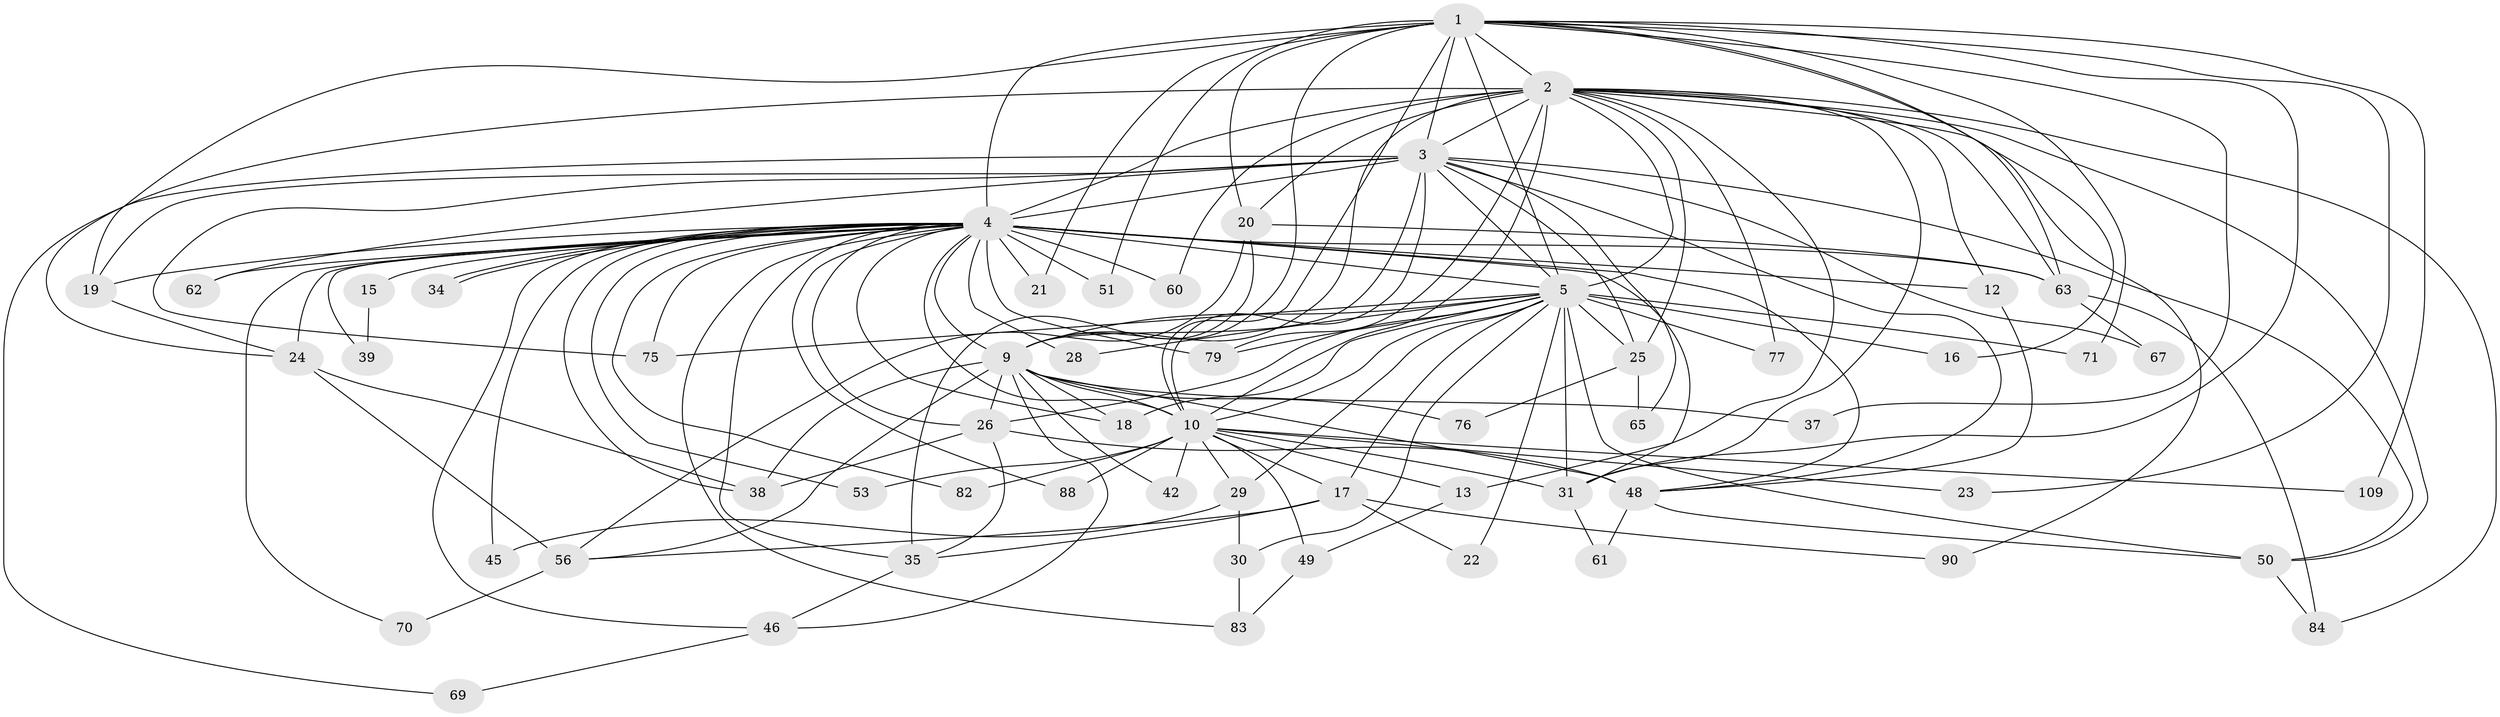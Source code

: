 // original degree distribution, {22: 0.008547008547008548, 15: 0.017094017094017096, 16: 0.008547008547008548, 26: 0.008547008547008548, 30: 0.008547008547008548, 18: 0.008547008547008548, 33: 0.008547008547008548, 19: 0.008547008547008548, 27: 0.008547008547008548, 5: 0.06837606837606838, 3: 0.24786324786324787, 4: 0.05128205128205128, 2: 0.5128205128205128, 7: 0.017094017094017096, 6: 0.017094017094017096}
// Generated by graph-tools (version 1.1) at 2025/14/03/09/25 04:14:19]
// undirected, 58 vertices, 148 edges
graph export_dot {
graph [start="1"]
  node [color=gray90,style=filled];
  1;
  2 [super="+6+14"];
  3 [super="+85+8"];
  4 [super="+91+64+44+41+7+95"];
  5 [super="+47+57+58"];
  9;
  10;
  12;
  13;
  15;
  16;
  17;
  18;
  19 [super="+107"];
  20;
  21;
  22;
  23;
  24 [super="+89"];
  25 [super="+66+74"];
  26 [super="+94+68"];
  28;
  29;
  30;
  31 [super="+73+40+78"];
  34;
  35;
  37;
  38 [super="+72"];
  39;
  42;
  45;
  46;
  48 [super="+116+52+93"];
  49;
  50 [super="+102"];
  51;
  53;
  56 [super="+103+59"];
  60;
  61;
  62;
  63 [super="+99+97"];
  65;
  67;
  69;
  70;
  71;
  75 [super="+96"];
  76;
  77;
  79 [super="+92"];
  82;
  83 [super="+105"];
  84;
  88;
  90;
  109;
  1 -- 2 [weight=2];
  1 -- 3 [weight=2];
  1 -- 4 [weight=3];
  1 -- 5 [weight=2];
  1 -- 9;
  1 -- 10;
  1 -- 16;
  1 -- 20;
  1 -- 21;
  1 -- 23;
  1 -- 31;
  1 -- 37;
  1 -- 51;
  1 -- 63;
  1 -- 71;
  1 -- 109;
  1 -- 19;
  2 -- 3 [weight=4];
  2 -- 4 [weight=6];
  2 -- 5 [weight=2];
  2 -- 9 [weight=2];
  2 -- 10 [weight=3];
  2 -- 12;
  2 -- 13;
  2 -- 25;
  2 -- 77;
  2 -- 79;
  2 -- 20;
  2 -- 84;
  2 -- 24;
  2 -- 90;
  2 -- 60;
  2 -- 63;
  2 -- 50;
  2 -- 31;
  3 -- 4 [weight=9];
  3 -- 5 [weight=2];
  3 -- 9 [weight=2];
  3 -- 10 [weight=2];
  3 -- 50;
  3 -- 69;
  3 -- 75;
  3 -- 19;
  3 -- 25;
  3 -- 65;
  3 -- 67;
  3 -- 48;
  3 -- 62;
  4 -- 5 [weight=4];
  4 -- 9 [weight=2];
  4 -- 10 [weight=7];
  4 -- 21;
  4 -- 28;
  4 -- 34;
  4 -- 34;
  4 -- 45;
  4 -- 51 [weight=2];
  4 -- 62;
  4 -- 79;
  4 -- 82;
  4 -- 63;
  4 -- 18;
  4 -- 70;
  4 -- 12;
  4 -- 75;
  4 -- 15;
  4 -- 19;
  4 -- 83;
  4 -- 24;
  4 -- 88;
  4 -- 26 [weight=2];
  4 -- 31;
  4 -- 35;
  4 -- 39;
  4 -- 46;
  4 -- 48 [weight=2];
  4 -- 53;
  4 -- 60;
  4 -- 38;
  5 -- 9 [weight=2];
  5 -- 10;
  5 -- 16;
  5 -- 17 [weight=2];
  5 -- 18;
  5 -- 22;
  5 -- 25 [weight=2];
  5 -- 26;
  5 -- 28;
  5 -- 29;
  5 -- 30;
  5 -- 50;
  5 -- 71;
  5 -- 79;
  5 -- 31 [weight=2];
  5 -- 75;
  5 -- 77;
  9 -- 10;
  9 -- 18;
  9 -- 26;
  9 -- 37;
  9 -- 42;
  9 -- 46;
  9 -- 56;
  9 -- 76;
  9 -- 48;
  9 -- 38;
  10 -- 13;
  10 -- 17;
  10 -- 23;
  10 -- 29;
  10 -- 31 [weight=2];
  10 -- 42;
  10 -- 49;
  10 -- 53;
  10 -- 82;
  10 -- 88;
  10 -- 109;
  12 -- 48;
  13 -- 49;
  15 -- 39;
  17 -- 22;
  17 -- 35;
  17 -- 56;
  17 -- 90;
  19 -- 24;
  20 -- 35;
  20 -- 56;
  20 -- 63;
  24 -- 38;
  24 -- 56;
  25 -- 65;
  25 -- 76;
  26 -- 38;
  26 -- 48;
  26 -- 35;
  29 -- 30;
  29 -- 45;
  30 -- 83;
  31 -- 61;
  35 -- 46;
  46 -- 69;
  48 -- 61;
  48 -- 50;
  49 -- 83;
  50 -- 84;
  56 -- 70;
  63 -- 67;
  63 -- 84;
}
